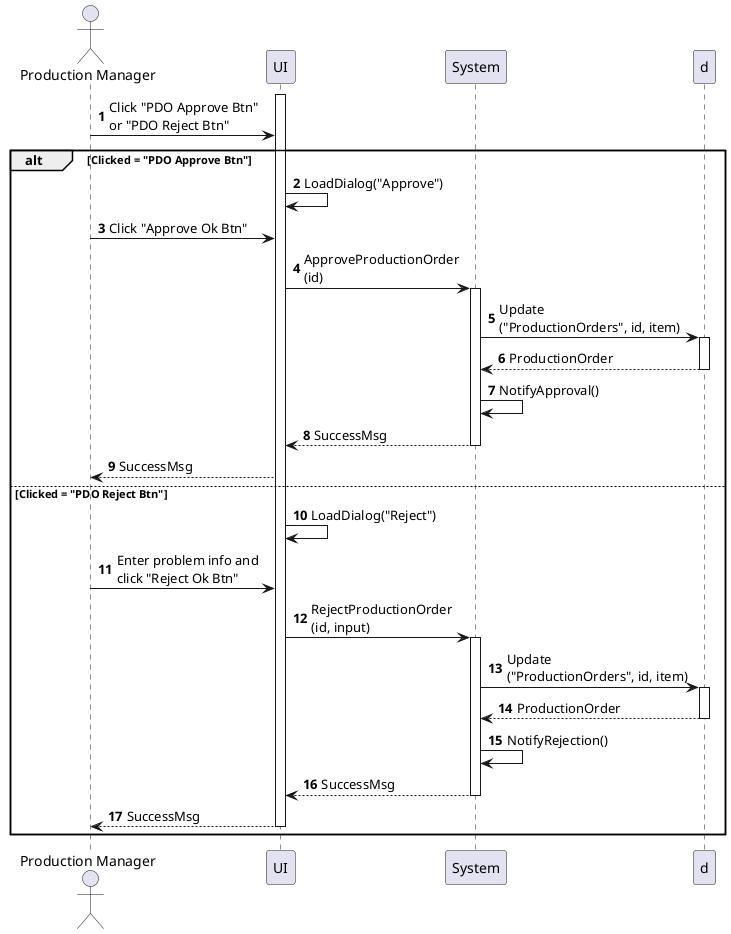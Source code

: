 @startuml production-order-approve
autonumber

actor "Production Manager" as a
participant UI as f
participant System as b

activate f
a -> f : Click "PDO Approve Btn"\nor "PDO Reject Btn"

alt Clicked = "PDO Approve Btn"
    f -> f : LoadDialog("Approve")
    a -> f : Click "Approve Ok Btn"
    f -> b : ApproveProductionOrder\n(id)
    activate b
    b -> d : Update\n("ProductionOrders", id, item)
    activate d
    return ProductionOrder
    b -> b : NotifyApproval()
    b --> f : SuccessMsg
    deactivate b
    f --> a : SuccessMsg
else Clicked = "PDO Reject Btn"
    f -> f : LoadDialog("Reject")
    a -> f : Enter problem info and\nclick "Reject Ok Btn"
    f -> b : RejectProductionOrder\n(id, input)
    activate b
    b -> d : Update\n("ProductionOrders", id, item)
    activate d
    return ProductionOrder
    b -> b : NotifyRejection()
    return SuccessMsg
    f --> a : SuccessMsg
    deactivate f
end
@enduml